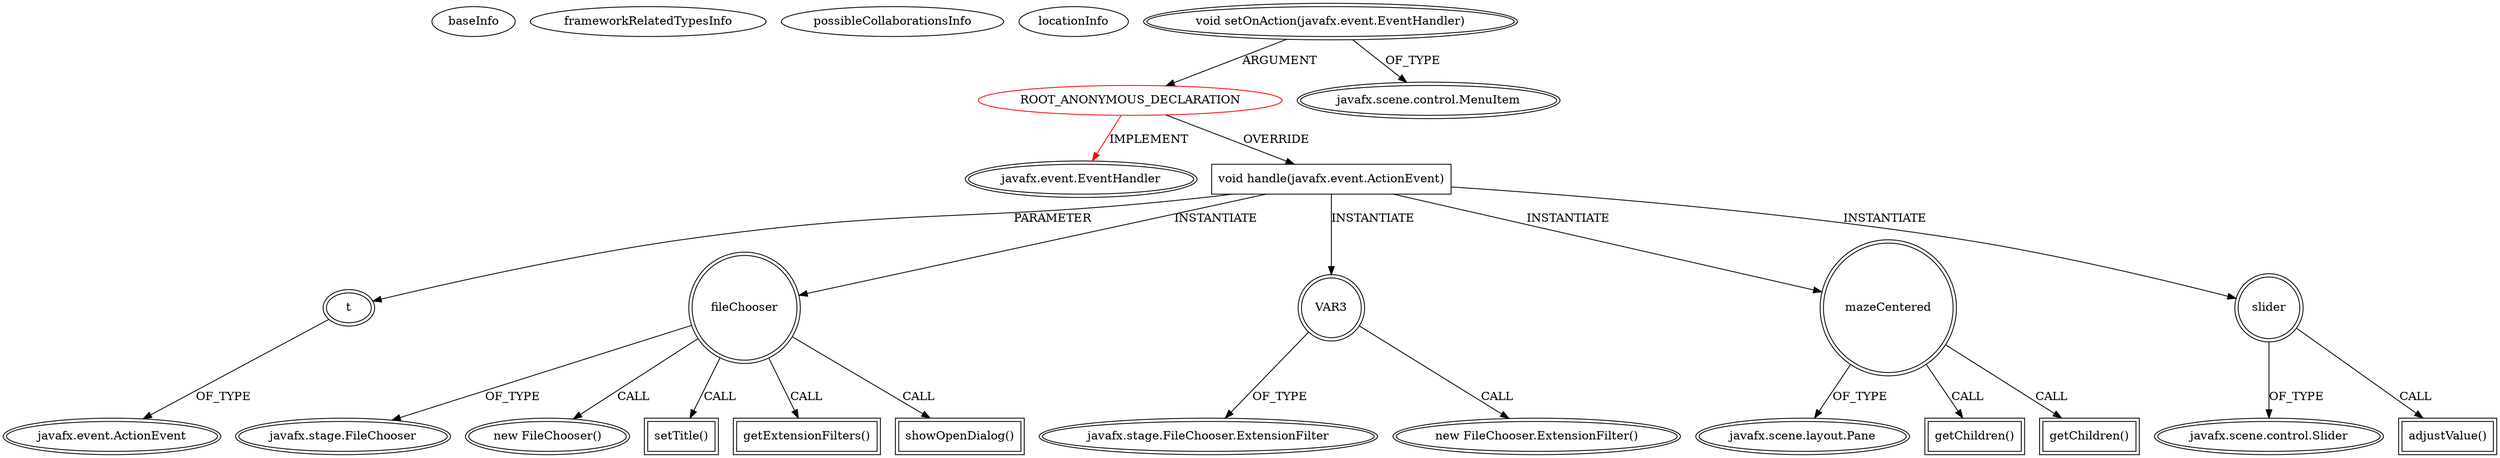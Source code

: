digraph {
baseInfo[graphId=1026,category="extension_graph",isAnonymous=true,possibleRelation=false]
frameworkRelatedTypesInfo[0="javafx.event.EventHandler"]
possibleCollaborationsInfo[]
locationInfo[projectName="NukeName-MazeFramework",filePath="/NukeName-MazeFramework/MazeFramework-master/MazeFramework/src/mazeframework/MazeFramework.java",contextSignature="void start(javafx.stage.Stage)",graphId="1026"]
0[label="ROOT_ANONYMOUS_DECLARATION",vertexType="ROOT_ANONYMOUS_DECLARATION",isFrameworkType=false,color=red]
1[label="javafx.event.EventHandler",vertexType="FRAMEWORK_INTERFACE_TYPE",isFrameworkType=true,peripheries=2]
2[label="void setOnAction(javafx.event.EventHandler)",vertexType="OUTSIDE_CALL",isFrameworkType=true,peripheries=2]
3[label="javafx.scene.control.MenuItem",vertexType="FRAMEWORK_CLASS_TYPE",isFrameworkType=true,peripheries=2]
4[label="void handle(javafx.event.ActionEvent)",vertexType="OVERRIDING_METHOD_DECLARATION",isFrameworkType=false,shape=box]
5[label="t",vertexType="PARAMETER_DECLARATION",isFrameworkType=true,peripheries=2]
6[label="javafx.event.ActionEvent",vertexType="FRAMEWORK_CLASS_TYPE",isFrameworkType=true,peripheries=2]
8[label="fileChooser",vertexType="VARIABLE_EXPRESION",isFrameworkType=true,peripheries=2,shape=circle]
9[label="javafx.stage.FileChooser",vertexType="FRAMEWORK_CLASS_TYPE",isFrameworkType=true,peripheries=2]
7[label="new FileChooser()",vertexType="CONSTRUCTOR_CALL",isFrameworkType=true,peripheries=2]
11[label="setTitle()",vertexType="INSIDE_CALL",isFrameworkType=true,peripheries=2,shape=box]
13[label="getExtensionFilters()",vertexType="INSIDE_CALL",isFrameworkType=true,peripheries=2,shape=box]
15[label="VAR3",vertexType="VARIABLE_EXPRESION",isFrameworkType=true,peripheries=2,shape=circle]
16[label="javafx.stage.FileChooser.ExtensionFilter",vertexType="FRAMEWORK_CLASS_TYPE",isFrameworkType=true,peripheries=2]
14[label="new FileChooser.ExtensionFilter()",vertexType="CONSTRUCTOR_CALL",isFrameworkType=true,peripheries=2]
18[label="showOpenDialog()",vertexType="INSIDE_CALL",isFrameworkType=true,peripheries=2,shape=box]
19[label="mazeCentered",vertexType="VARIABLE_EXPRESION",isFrameworkType=true,peripheries=2,shape=circle]
21[label="javafx.scene.layout.Pane",vertexType="FRAMEWORK_CLASS_TYPE",isFrameworkType=true,peripheries=2]
20[label="getChildren()",vertexType="INSIDE_CALL",isFrameworkType=true,peripheries=2,shape=box]
23[label="getChildren()",vertexType="INSIDE_CALL",isFrameworkType=true,peripheries=2,shape=box]
24[label="slider",vertexType="VARIABLE_EXPRESION",isFrameworkType=true,peripheries=2,shape=circle]
26[label="javafx.scene.control.Slider",vertexType="FRAMEWORK_CLASS_TYPE",isFrameworkType=true,peripheries=2]
25[label="adjustValue()",vertexType="INSIDE_CALL",isFrameworkType=true,peripheries=2,shape=box]
0->1[label="IMPLEMENT",color=red]
2->0[label="ARGUMENT"]
2->3[label="OF_TYPE"]
0->4[label="OVERRIDE"]
5->6[label="OF_TYPE"]
4->5[label="PARAMETER"]
4->8[label="INSTANTIATE"]
8->9[label="OF_TYPE"]
8->7[label="CALL"]
8->11[label="CALL"]
8->13[label="CALL"]
4->15[label="INSTANTIATE"]
15->16[label="OF_TYPE"]
15->14[label="CALL"]
8->18[label="CALL"]
4->19[label="INSTANTIATE"]
19->21[label="OF_TYPE"]
19->20[label="CALL"]
19->23[label="CALL"]
4->24[label="INSTANTIATE"]
24->26[label="OF_TYPE"]
24->25[label="CALL"]
}
